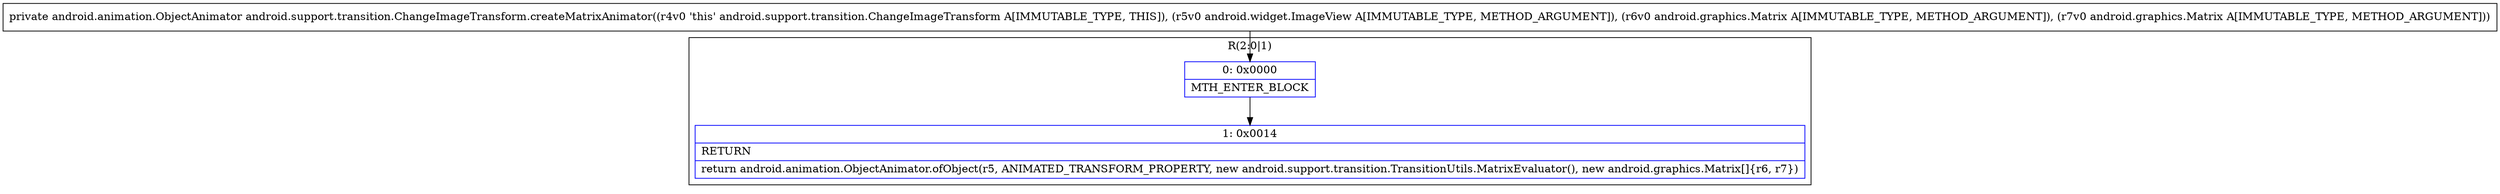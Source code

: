 digraph "CFG forandroid.support.transition.ChangeImageTransform.createMatrixAnimator(Landroid\/widget\/ImageView;Landroid\/graphics\/Matrix;Landroid\/graphics\/Matrix;)Landroid\/animation\/ObjectAnimator;" {
subgraph cluster_Region_1643325929 {
label = "R(2:0|1)";
node [shape=record,color=blue];
Node_0 [shape=record,label="{0\:\ 0x0000|MTH_ENTER_BLOCK\l}"];
Node_1 [shape=record,label="{1\:\ 0x0014|RETURN\l|return android.animation.ObjectAnimator.ofObject(r5, ANIMATED_TRANSFORM_PROPERTY, new android.support.transition.TransitionUtils.MatrixEvaluator(), new android.graphics.Matrix[]\{r6, r7\})\l}"];
}
MethodNode[shape=record,label="{private android.animation.ObjectAnimator android.support.transition.ChangeImageTransform.createMatrixAnimator((r4v0 'this' android.support.transition.ChangeImageTransform A[IMMUTABLE_TYPE, THIS]), (r5v0 android.widget.ImageView A[IMMUTABLE_TYPE, METHOD_ARGUMENT]), (r6v0 android.graphics.Matrix A[IMMUTABLE_TYPE, METHOD_ARGUMENT]), (r7v0 android.graphics.Matrix A[IMMUTABLE_TYPE, METHOD_ARGUMENT])) }"];
MethodNode -> Node_0;
Node_0 -> Node_1;
}

